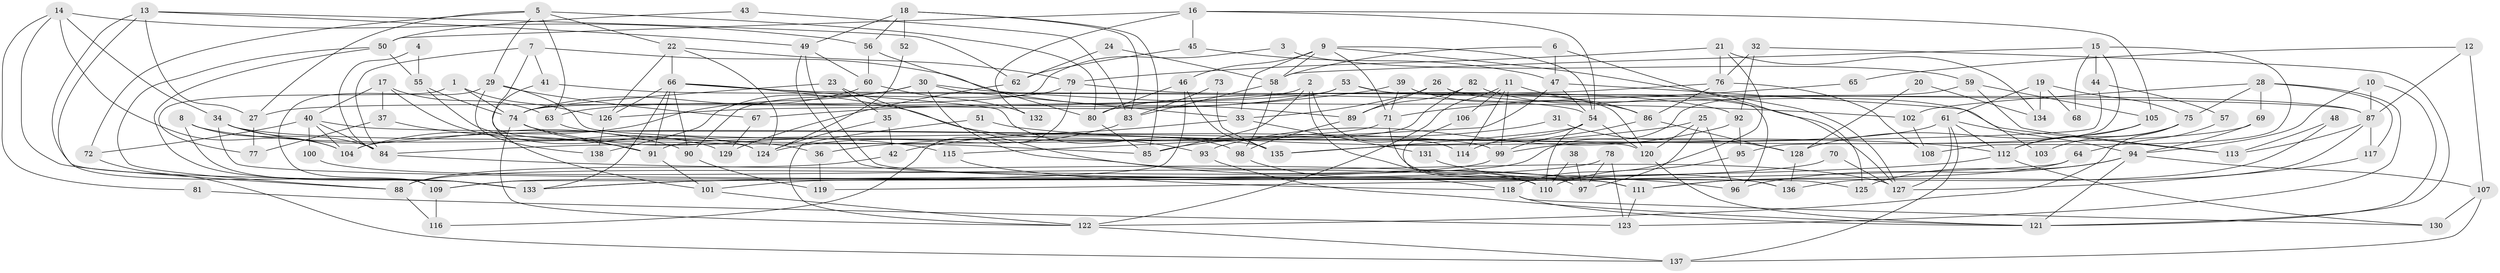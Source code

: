 // coarse degree distribution, {5: 0.21649484536082475, 14: 0.010309278350515464, 4: 0.1958762886597938, 11: 0.030927835051546393, 6: 0.07216494845360824, 9: 0.041237113402061855, 12: 0.010309278350515464, 7: 0.020618556701030927, 2: 0.16494845360824742, 3: 0.20618556701030927, 10: 0.010309278350515464, 8: 0.020618556701030927}
// Generated by graph-tools (version 1.1) at 2025/50/03/04/25 22:50:46]
// undirected, 138 vertices, 276 edges
graph export_dot {
  node [color=gray90,style=filled];
  1;
  2;
  3;
  4;
  5;
  6;
  7;
  8;
  9;
  10;
  11;
  12;
  13;
  14;
  15;
  16;
  17;
  18;
  19;
  20;
  21;
  22;
  23;
  24;
  25;
  26;
  27;
  28;
  29;
  30;
  31;
  32;
  33;
  34;
  35;
  36;
  37;
  38;
  39;
  40;
  41;
  42;
  43;
  44;
  45;
  46;
  47;
  48;
  49;
  50;
  51;
  52;
  53;
  54;
  55;
  56;
  57;
  58;
  59;
  60;
  61;
  62;
  63;
  64;
  65;
  66;
  67;
  68;
  69;
  70;
  71;
  72;
  73;
  74;
  75;
  76;
  77;
  78;
  79;
  80;
  81;
  82;
  83;
  84;
  85;
  86;
  87;
  88;
  89;
  90;
  91;
  92;
  93;
  94;
  95;
  96;
  97;
  98;
  99;
  100;
  101;
  102;
  103;
  104;
  105;
  106;
  107;
  108;
  109;
  110;
  111;
  112;
  113;
  114;
  115;
  116;
  117;
  118;
  119;
  120;
  121;
  122;
  123;
  124;
  125;
  126;
  127;
  128;
  129;
  130;
  131;
  132;
  133;
  134;
  135;
  136;
  137;
  138;
  1 -- 126;
  1 -- 74;
  1 -- 77;
  2 -- 114;
  2 -- 85;
  2 -- 27;
  2 -- 110;
  3 -- 59;
  3 -- 74;
  4 -- 55;
  4 -- 84;
  5 -- 29;
  5 -- 80;
  5 -- 22;
  5 -- 27;
  5 -- 63;
  5 -- 72;
  6 -- 125;
  6 -- 47;
  6 -- 58;
  7 -- 89;
  7 -- 84;
  7 -- 41;
  7 -- 124;
  8 -- 104;
  8 -- 133;
  8 -- 36;
  9 -- 46;
  9 -- 33;
  9 -- 54;
  9 -- 58;
  9 -- 71;
  9 -- 127;
  10 -- 87;
  10 -- 94;
  10 -- 121;
  11 -- 86;
  11 -- 99;
  11 -- 106;
  11 -- 114;
  11 -- 122;
  12 -- 107;
  12 -- 87;
  12 -- 65;
  13 -- 27;
  13 -- 109;
  13 -- 49;
  13 -- 62;
  13 -- 133;
  14 -- 104;
  14 -- 88;
  14 -- 34;
  14 -- 56;
  14 -- 81;
  15 -- 58;
  15 -- 95;
  15 -- 44;
  15 -- 68;
  15 -- 108;
  16 -- 105;
  16 -- 54;
  16 -- 45;
  16 -- 50;
  16 -- 132;
  17 -- 40;
  17 -- 63;
  17 -- 37;
  17 -- 129;
  18 -- 83;
  18 -- 49;
  18 -- 52;
  18 -- 56;
  18 -- 85;
  19 -- 75;
  19 -- 61;
  19 -- 68;
  19 -- 134;
  20 -- 134;
  20 -- 128;
  21 -- 118;
  21 -- 79;
  21 -- 76;
  21 -- 134;
  22 -- 124;
  22 -- 66;
  22 -- 79;
  22 -- 126;
  23 -- 74;
  23 -- 127;
  23 -- 35;
  24 -- 62;
  24 -- 58;
  25 -- 120;
  25 -- 96;
  25 -- 36;
  25 -- 97;
  26 -- 113;
  26 -- 33;
  26 -- 89;
  26 -- 96;
  27 -- 77;
  28 -- 75;
  28 -- 117;
  28 -- 69;
  28 -- 102;
  28 -- 123;
  29 -- 120;
  29 -- 109;
  29 -- 67;
  29 -- 138;
  30 -- 138;
  30 -- 102;
  30 -- 33;
  30 -- 104;
  30 -- 111;
  31 -- 85;
  31 -- 128;
  32 -- 92;
  32 -- 121;
  32 -- 76;
  33 -- 42;
  33 -- 131;
  34 -- 99;
  34 -- 84;
  34 -- 90;
  34 -- 111;
  35 -- 124;
  35 -- 42;
  36 -- 119;
  37 -- 77;
  37 -- 91;
  38 -- 97;
  38 -- 110;
  39 -- 71;
  39 -- 67;
  39 -- 86;
  40 -- 104;
  40 -- 72;
  40 -- 84;
  40 -- 100;
  40 -- 135;
  41 -- 54;
  41 -- 101;
  42 -- 88;
  43 -- 50;
  43 -- 83;
  44 -- 135;
  44 -- 57;
  45 -- 47;
  45 -- 62;
  46 -- 135;
  46 -- 80;
  46 -- 109;
  47 -- 54;
  47 -- 115;
  47 -- 103;
  48 -- 111;
  48 -- 113;
  49 -- 60;
  49 -- 125;
  49 -- 136;
  50 -- 133;
  50 -- 55;
  50 -- 88;
  51 -- 122;
  51 -- 112;
  52 -- 124;
  53 -- 126;
  53 -- 63;
  53 -- 87;
  53 -- 120;
  54 -- 120;
  54 -- 110;
  54 -- 114;
  54 -- 135;
  55 -- 74;
  55 -- 124;
  56 -- 60;
  56 -- 80;
  57 -- 64;
  58 -- 83;
  58 -- 98;
  59 -- 105;
  59 -- 88;
  59 -- 113;
  60 -- 74;
  60 -- 132;
  61 -- 127;
  61 -- 137;
  61 -- 94;
  61 -- 99;
  61 -- 112;
  62 -- 129;
  63 -- 85;
  64 -- 111;
  64 -- 119;
  65 -- 71;
  66 -- 133;
  66 -- 87;
  66 -- 90;
  66 -- 91;
  66 -- 93;
  66 -- 98;
  66 -- 126;
  67 -- 129;
  69 -- 94;
  69 -- 104;
  70 -- 127;
  70 -- 101;
  71 -- 84;
  71 -- 97;
  72 -- 137;
  73 -- 83;
  73 -- 135;
  74 -- 91;
  74 -- 122;
  74 -- 115;
  75 -- 122;
  75 -- 112;
  75 -- 103;
  76 -- 80;
  76 -- 86;
  76 -- 108;
  78 -- 123;
  78 -- 97;
  78 -- 133;
  79 -- 90;
  79 -- 92;
  79 -- 116;
  80 -- 85;
  81 -- 123;
  82 -- 91;
  82 -- 89;
  82 -- 127;
  83 -- 124;
  84 -- 96;
  86 -- 99;
  86 -- 128;
  87 -- 113;
  87 -- 117;
  87 -- 136;
  88 -- 116;
  89 -- 98;
  90 -- 119;
  91 -- 101;
  92 -- 93;
  92 -- 95;
  93 -- 121;
  94 -- 96;
  94 -- 107;
  94 -- 121;
  94 -- 125;
  95 -- 110;
  98 -- 118;
  99 -- 109;
  100 -- 110;
  101 -- 122;
  102 -- 108;
  105 -- 128;
  105 -- 112;
  106 -- 110;
  107 -- 130;
  107 -- 137;
  109 -- 116;
  111 -- 123;
  112 -- 133;
  112 -- 130;
  115 -- 118;
  117 -- 127;
  118 -- 121;
  118 -- 130;
  120 -- 121;
  122 -- 137;
  126 -- 138;
  128 -- 136;
  131 -- 136;
}
